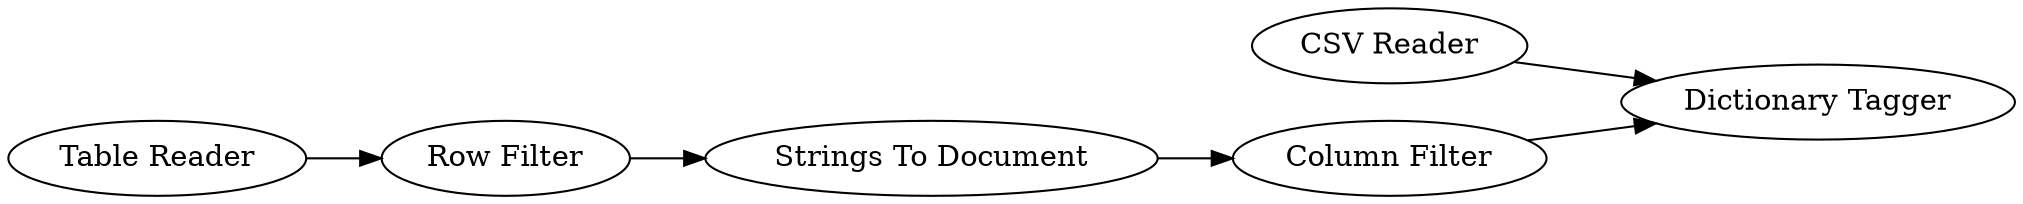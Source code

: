 digraph {
	20 -> 23
	38 -> 20
	23 -> 22
	22 -> 302
	294 -> 302
	20 [label="Row Filter"]
	294 [label="CSV Reader"]
	22 [label="Column Filter"]
	302 [label="Dictionary Tagger"]
	23 [label="Strings To Document"]
	38 [label="Table Reader"]
	rankdir=LR
}
